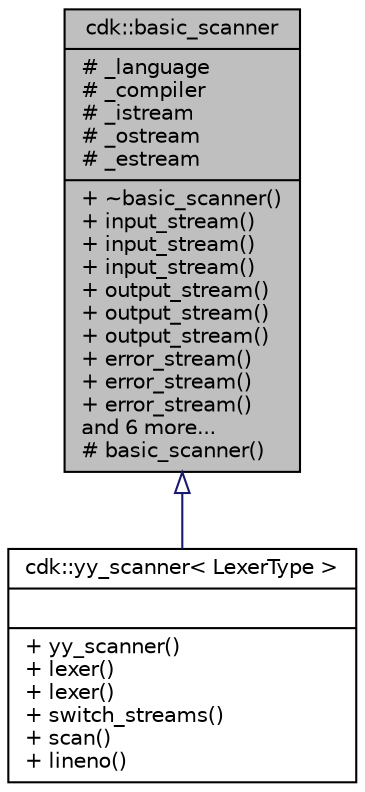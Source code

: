 digraph "cdk::basic_scanner"
{
 // LATEX_PDF_SIZE
  edge [fontname="Helvetica",fontsize="10",labelfontname="Helvetica",labelfontsize="10"];
  node [fontname="Helvetica",fontsize="10",shape=record];
  Node1 [label="{cdk::basic_scanner\n|# _language\l# _compiler\l# _istream\l# _ostream\l# _estream\l|+ ~basic_scanner()\l+ input_stream()\l+ input_stream()\l+ input_stream()\l+ output_stream()\l+ output_stream()\l+ output_stream()\l+ error_stream()\l+ error_stream()\l+ error_stream()\land 6 more...\l# basic_scanner()\l}",height=0.2,width=0.4,color="black", fillcolor="grey75", style="filled", fontcolor="black",tooltip=" "];
  Node1 -> Node2 [dir="back",color="midnightblue",fontsize="10",style="solid",arrowtail="onormal"];
  Node2 [label="{cdk::yy_scanner\< LexerType \>\n||+ yy_scanner()\l+ lexer()\l+ lexer()\l+ switch_streams()\l+ scan()\l+ lineno()\l}",height=0.2,width=0.4,color="black", fillcolor="white", style="filled",URL="$classcdk_1_1yy__scanner.html",tooltip=" "];
}
